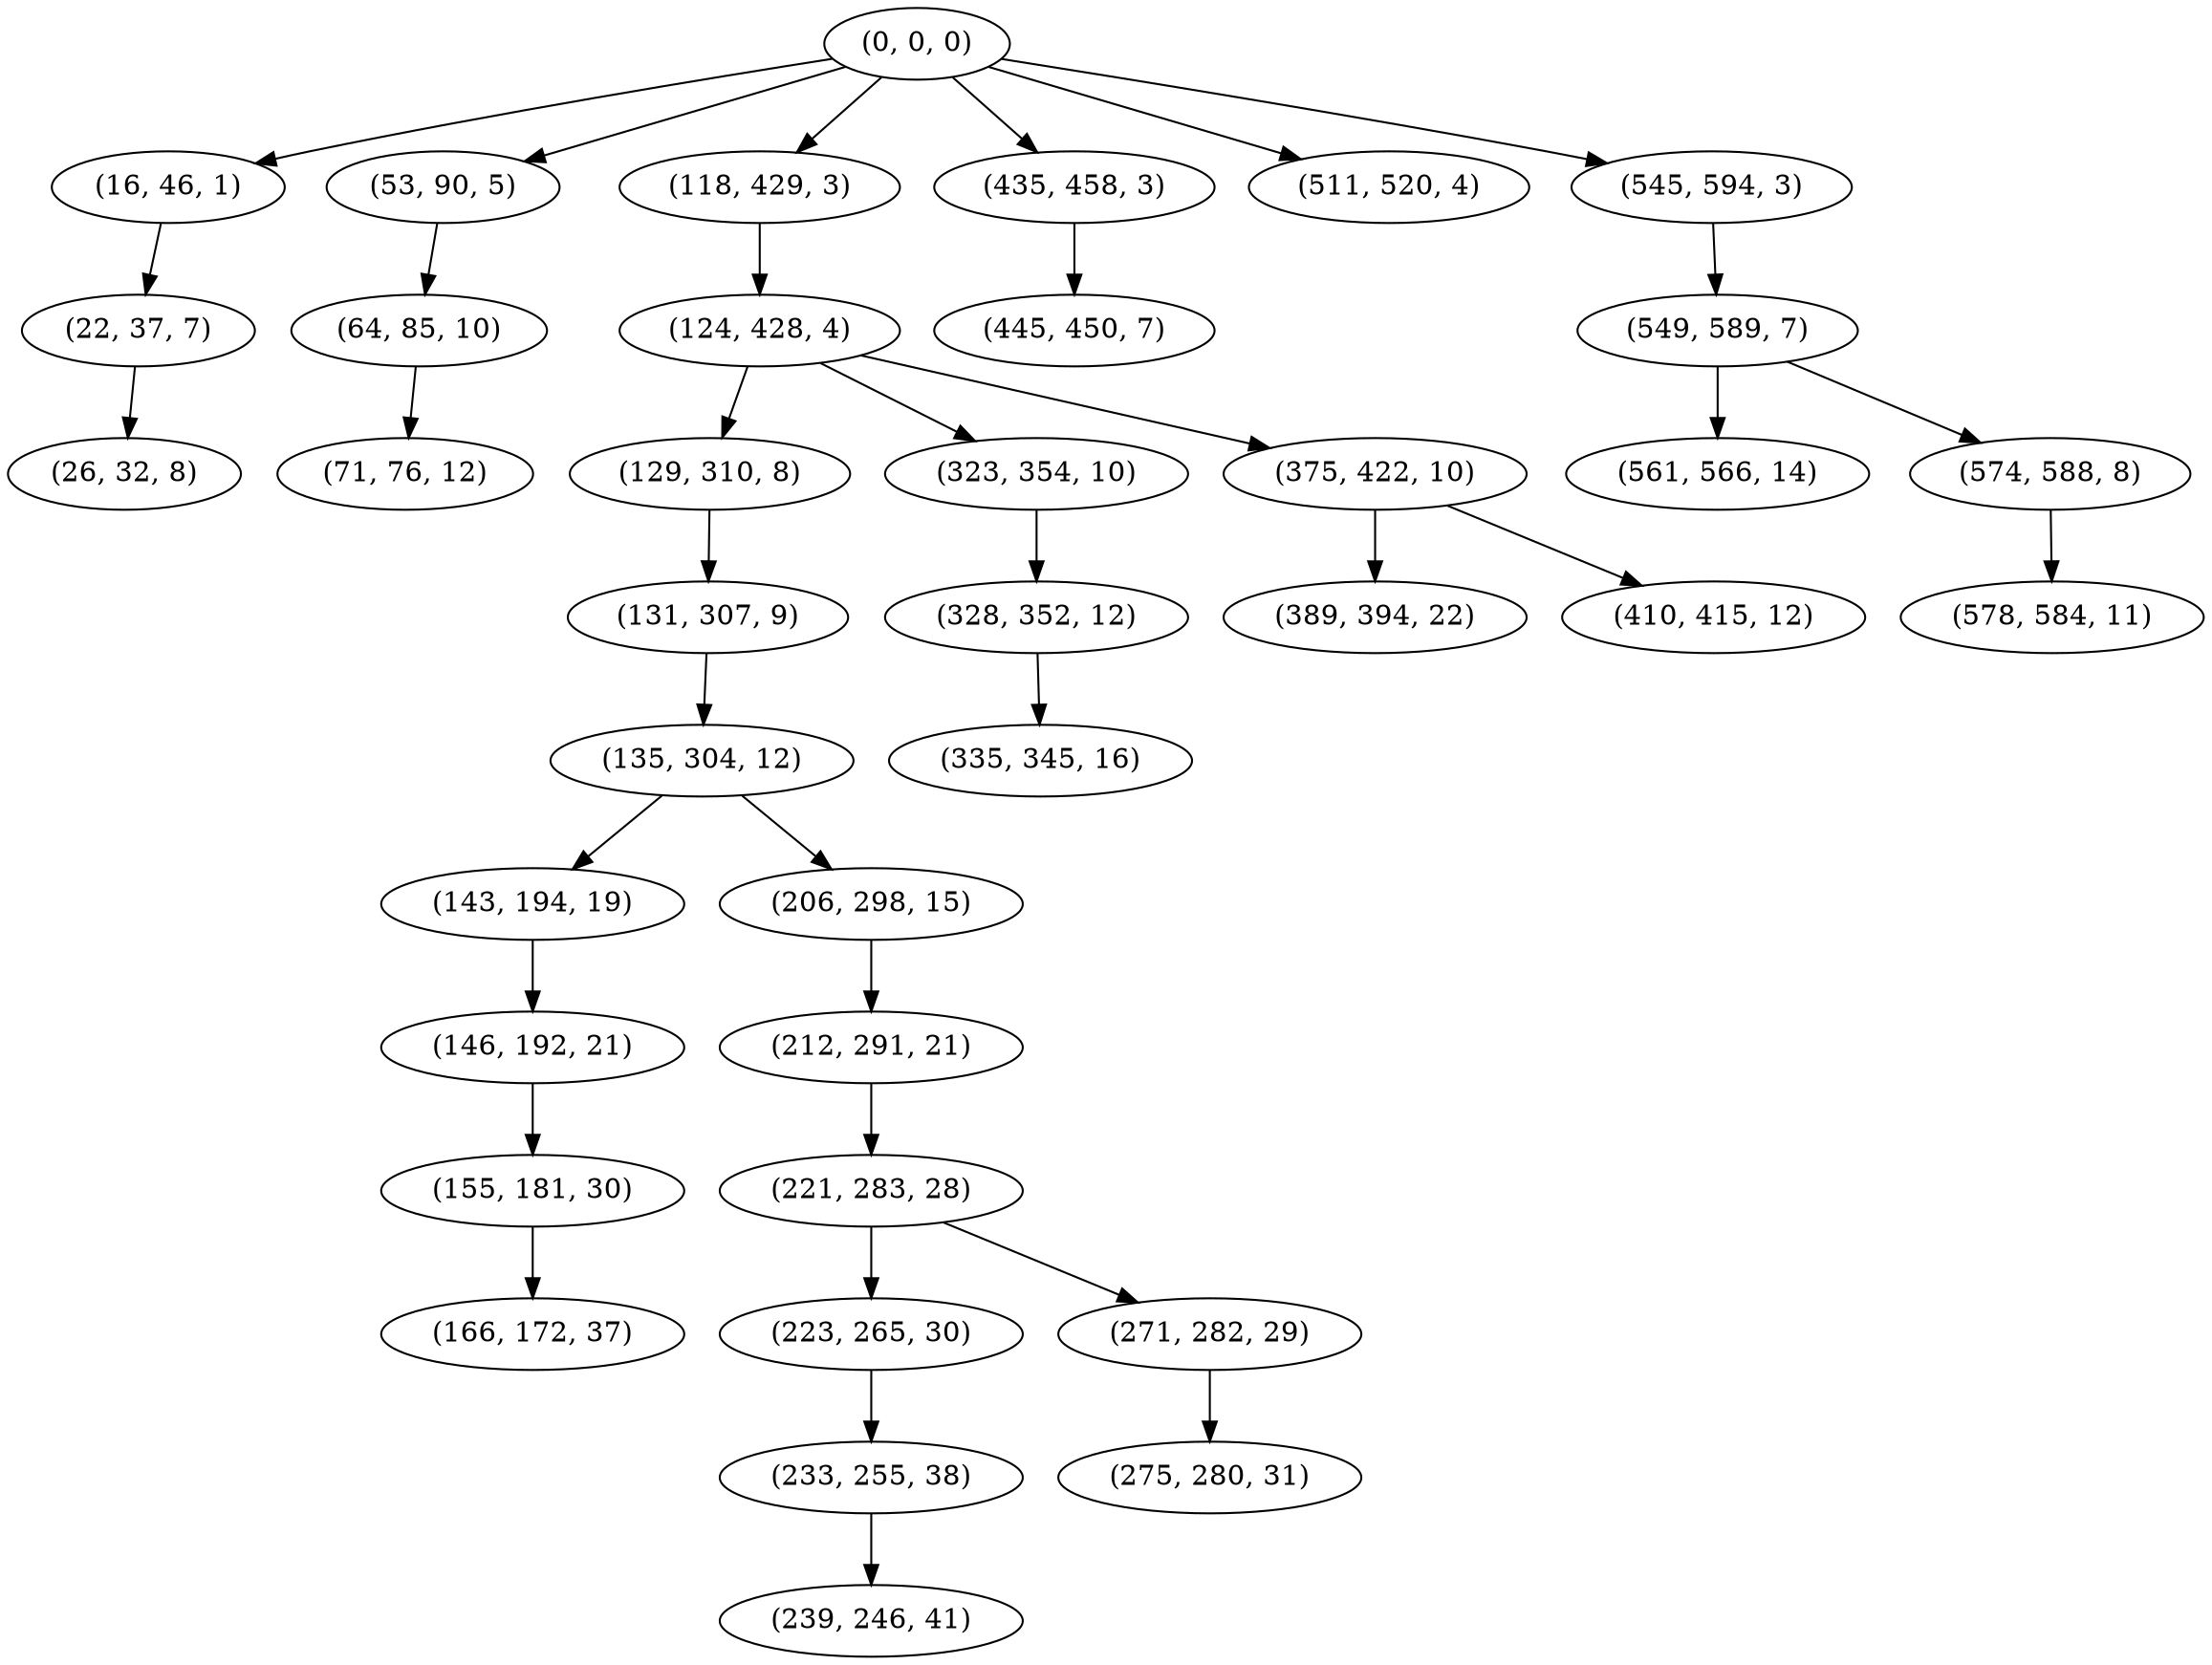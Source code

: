 digraph tree {
    "(0, 0, 0)";
    "(16, 46, 1)";
    "(22, 37, 7)";
    "(26, 32, 8)";
    "(53, 90, 5)";
    "(64, 85, 10)";
    "(71, 76, 12)";
    "(118, 429, 3)";
    "(124, 428, 4)";
    "(129, 310, 8)";
    "(131, 307, 9)";
    "(135, 304, 12)";
    "(143, 194, 19)";
    "(146, 192, 21)";
    "(155, 181, 30)";
    "(166, 172, 37)";
    "(206, 298, 15)";
    "(212, 291, 21)";
    "(221, 283, 28)";
    "(223, 265, 30)";
    "(233, 255, 38)";
    "(239, 246, 41)";
    "(271, 282, 29)";
    "(275, 280, 31)";
    "(323, 354, 10)";
    "(328, 352, 12)";
    "(335, 345, 16)";
    "(375, 422, 10)";
    "(389, 394, 22)";
    "(410, 415, 12)";
    "(435, 458, 3)";
    "(445, 450, 7)";
    "(511, 520, 4)";
    "(545, 594, 3)";
    "(549, 589, 7)";
    "(561, 566, 14)";
    "(574, 588, 8)";
    "(578, 584, 11)";
    "(0, 0, 0)" -> "(16, 46, 1)";
    "(0, 0, 0)" -> "(53, 90, 5)";
    "(0, 0, 0)" -> "(118, 429, 3)";
    "(0, 0, 0)" -> "(435, 458, 3)";
    "(0, 0, 0)" -> "(511, 520, 4)";
    "(0, 0, 0)" -> "(545, 594, 3)";
    "(16, 46, 1)" -> "(22, 37, 7)";
    "(22, 37, 7)" -> "(26, 32, 8)";
    "(53, 90, 5)" -> "(64, 85, 10)";
    "(64, 85, 10)" -> "(71, 76, 12)";
    "(118, 429, 3)" -> "(124, 428, 4)";
    "(124, 428, 4)" -> "(129, 310, 8)";
    "(124, 428, 4)" -> "(323, 354, 10)";
    "(124, 428, 4)" -> "(375, 422, 10)";
    "(129, 310, 8)" -> "(131, 307, 9)";
    "(131, 307, 9)" -> "(135, 304, 12)";
    "(135, 304, 12)" -> "(143, 194, 19)";
    "(135, 304, 12)" -> "(206, 298, 15)";
    "(143, 194, 19)" -> "(146, 192, 21)";
    "(146, 192, 21)" -> "(155, 181, 30)";
    "(155, 181, 30)" -> "(166, 172, 37)";
    "(206, 298, 15)" -> "(212, 291, 21)";
    "(212, 291, 21)" -> "(221, 283, 28)";
    "(221, 283, 28)" -> "(223, 265, 30)";
    "(221, 283, 28)" -> "(271, 282, 29)";
    "(223, 265, 30)" -> "(233, 255, 38)";
    "(233, 255, 38)" -> "(239, 246, 41)";
    "(271, 282, 29)" -> "(275, 280, 31)";
    "(323, 354, 10)" -> "(328, 352, 12)";
    "(328, 352, 12)" -> "(335, 345, 16)";
    "(375, 422, 10)" -> "(389, 394, 22)";
    "(375, 422, 10)" -> "(410, 415, 12)";
    "(435, 458, 3)" -> "(445, 450, 7)";
    "(545, 594, 3)" -> "(549, 589, 7)";
    "(549, 589, 7)" -> "(561, 566, 14)";
    "(549, 589, 7)" -> "(574, 588, 8)";
    "(574, 588, 8)" -> "(578, 584, 11)";
}
